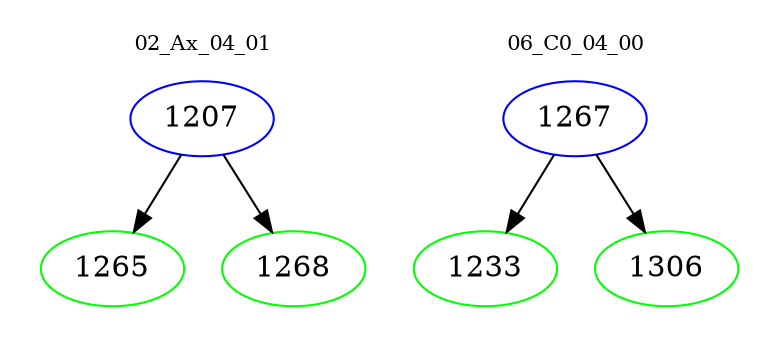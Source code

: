 digraph{
subgraph cluster_0 {
color = white
label = "02_Ax_04_01";
fontsize=10;
T0_1207 [label="1207", color="blue"]
T0_1207 -> T0_1265 [color="black"]
T0_1265 [label="1265", color="green"]
T0_1207 -> T0_1268 [color="black"]
T0_1268 [label="1268", color="green"]
}
subgraph cluster_1 {
color = white
label = "06_C0_04_00";
fontsize=10;
T1_1267 [label="1267", color="blue"]
T1_1267 -> T1_1233 [color="black"]
T1_1233 [label="1233", color="green"]
T1_1267 -> T1_1306 [color="black"]
T1_1306 [label="1306", color="green"]
}
}
